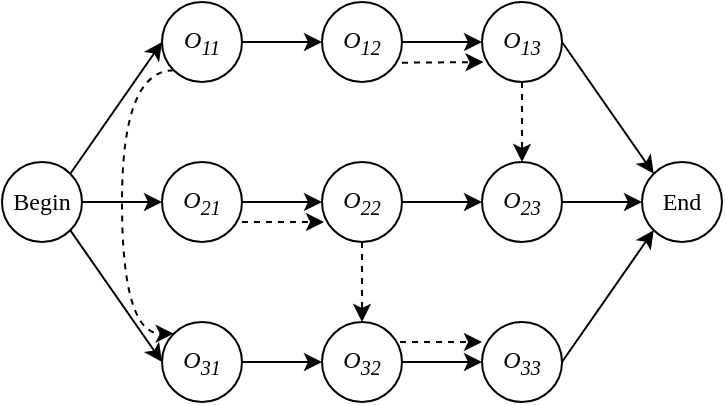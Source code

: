 <mxfile version="26.1.1">
  <diagram name="第 1 页" id="Urc2llfQ-ILxeCcKMetX">
    <mxGraphModel dx="736" dy="393" grid="1" gridSize="10" guides="1" tooltips="1" connect="1" arrows="1" fold="1" page="1" pageScale="1" pageWidth="827" pageHeight="1169" math="0" shadow="0">
      <root>
        <mxCell id="0" />
        <mxCell id="1" parent="0" />
        <mxCell id="CybonjJb96y1J8fXGVxk-24" style="edgeStyle=orthogonalEdgeStyle;rounded=0;orthogonalLoop=1;jettySize=auto;html=1;exitX=1;exitY=0.5;exitDx=0;exitDy=0;entryX=0;entryY=0.5;entryDx=0;entryDy=0;fontStyle=2" edge="1" parent="1" source="CybonjJb96y1J8fXGVxk-1" target="CybonjJb96y1J8fXGVxk-14">
          <mxGeometry relative="1" as="geometry" />
        </mxCell>
        <mxCell id="CybonjJb96y1J8fXGVxk-44" style="edgeStyle=orthogonalEdgeStyle;rounded=0;orthogonalLoop=1;jettySize=auto;html=1;exitX=0;exitY=1;exitDx=0;exitDy=0;entryX=0;entryY=0;entryDx=0;entryDy=0;dashed=1;curved=1;" edge="1" parent="1" source="CybonjJb96y1J8fXGVxk-1" target="CybonjJb96y1J8fXGVxk-19">
          <mxGeometry relative="1" as="geometry">
            <Array as="points">
              <mxPoint x="220" y="274" />
              <mxPoint x="220" y="406" />
            </Array>
          </mxGeometry>
        </mxCell>
        <mxCell id="CybonjJb96y1J8fXGVxk-1" value="O&lt;sub&gt;11&lt;/sub&gt;" style="ellipse;whiteSpace=wrap;html=1;aspect=fixed;fontFamily=Times New Roman;fontStyle=2" vertex="1" parent="1">
          <mxGeometry x="240" y="240" width="40" height="40" as="geometry" />
        </mxCell>
        <mxCell id="CybonjJb96y1J8fXGVxk-35" style="rounded=0;orthogonalLoop=1;jettySize=auto;html=1;exitX=1;exitY=0.5;exitDx=0;exitDy=0;entryX=0;entryY=0;entryDx=0;entryDy=0;" edge="1" parent="1" source="CybonjJb96y1J8fXGVxk-13" target="CybonjJb96y1J8fXGVxk-22">
          <mxGeometry relative="1" as="geometry" />
        </mxCell>
        <mxCell id="CybonjJb96y1J8fXGVxk-40" style="edgeStyle=orthogonalEdgeStyle;rounded=0;orthogonalLoop=1;jettySize=auto;html=1;exitX=0.5;exitY=1;exitDx=0;exitDy=0;entryX=0.5;entryY=0;entryDx=0;entryDy=0;dashed=1;fontStyle=2" edge="1" parent="1" source="CybonjJb96y1J8fXGVxk-13" target="CybonjJb96y1J8fXGVxk-17">
          <mxGeometry relative="1" as="geometry" />
        </mxCell>
        <mxCell id="CybonjJb96y1J8fXGVxk-13" value="O&lt;sub&gt;13&lt;/sub&gt;" style="ellipse;whiteSpace=wrap;html=1;aspect=fixed;fontFamily=Times New Roman;fontStyle=2" vertex="1" parent="1">
          <mxGeometry x="400" y="240" width="40" height="40" as="geometry" />
        </mxCell>
        <mxCell id="CybonjJb96y1J8fXGVxk-26" style="edgeStyle=orthogonalEdgeStyle;rounded=0;orthogonalLoop=1;jettySize=auto;html=1;exitX=1;exitY=0.5;exitDx=0;exitDy=0;entryX=0;entryY=0.5;entryDx=0;entryDy=0;fontStyle=2" edge="1" parent="1" source="CybonjJb96y1J8fXGVxk-14" target="CybonjJb96y1J8fXGVxk-13">
          <mxGeometry relative="1" as="geometry" />
        </mxCell>
        <mxCell id="CybonjJb96y1J8fXGVxk-14" value="O&lt;sub&gt;12&lt;/sub&gt;" style="ellipse;whiteSpace=wrap;html=1;aspect=fixed;fontFamily=Times New Roman;fontStyle=2" vertex="1" parent="1">
          <mxGeometry x="320" y="240" width="40" height="40" as="geometry" />
        </mxCell>
        <mxCell id="CybonjJb96y1J8fXGVxk-27" style="edgeStyle=orthogonalEdgeStyle;rounded=0;orthogonalLoop=1;jettySize=auto;html=1;exitX=1;exitY=0.5;exitDx=0;exitDy=0;entryX=0;entryY=0.5;entryDx=0;entryDy=0;fontStyle=2" edge="1" parent="1" source="CybonjJb96y1J8fXGVxk-16" target="CybonjJb96y1J8fXGVxk-18">
          <mxGeometry relative="1" as="geometry" />
        </mxCell>
        <mxCell id="CybonjJb96y1J8fXGVxk-16" value="O&lt;sub&gt;21&lt;/sub&gt;" style="ellipse;whiteSpace=wrap;html=1;aspect=fixed;fontFamily=Times New Roman;fontStyle=2" vertex="1" parent="1">
          <mxGeometry x="240" y="320" width="40" height="40" as="geometry" />
        </mxCell>
        <mxCell id="CybonjJb96y1J8fXGVxk-36" style="rounded=0;orthogonalLoop=1;jettySize=auto;html=1;exitX=1;exitY=0.5;exitDx=0;exitDy=0;entryX=0;entryY=0.5;entryDx=0;entryDy=0;" edge="1" parent="1" source="CybonjJb96y1J8fXGVxk-17" target="CybonjJb96y1J8fXGVxk-22">
          <mxGeometry relative="1" as="geometry" />
        </mxCell>
        <mxCell id="CybonjJb96y1J8fXGVxk-17" value="O&lt;sub&gt;23&lt;/sub&gt;" style="ellipse;whiteSpace=wrap;html=1;aspect=fixed;fontFamily=Times New Roman;fontStyle=2" vertex="1" parent="1">
          <mxGeometry x="400" y="320" width="40" height="40" as="geometry" />
        </mxCell>
        <mxCell id="CybonjJb96y1J8fXGVxk-28" style="edgeStyle=orthogonalEdgeStyle;rounded=0;orthogonalLoop=1;jettySize=auto;html=1;exitX=1;exitY=0.5;exitDx=0;exitDy=0;entryX=0;entryY=0.5;entryDx=0;entryDy=0;fontStyle=2" edge="1" parent="1" source="CybonjJb96y1J8fXGVxk-18" target="CybonjJb96y1J8fXGVxk-17">
          <mxGeometry relative="1" as="geometry" />
        </mxCell>
        <mxCell id="CybonjJb96y1J8fXGVxk-42" style="edgeStyle=orthogonalEdgeStyle;rounded=0;orthogonalLoop=1;jettySize=auto;html=1;exitX=0.5;exitY=1;exitDx=0;exitDy=0;entryX=0.5;entryY=0;entryDx=0;entryDy=0;dashed=1;fontStyle=2" edge="1" parent="1" source="CybonjJb96y1J8fXGVxk-18" target="CybonjJb96y1J8fXGVxk-21">
          <mxGeometry relative="1" as="geometry" />
        </mxCell>
        <mxCell id="CybonjJb96y1J8fXGVxk-18" value="O&lt;sub&gt;22&lt;/sub&gt;" style="ellipse;whiteSpace=wrap;html=1;aspect=fixed;fontFamily=Times New Roman;fontStyle=2" vertex="1" parent="1">
          <mxGeometry x="320" y="320" width="40" height="40" as="geometry" />
        </mxCell>
        <mxCell id="CybonjJb96y1J8fXGVxk-29" style="edgeStyle=orthogonalEdgeStyle;rounded=0;orthogonalLoop=1;jettySize=auto;html=1;exitX=1;exitY=0.5;exitDx=0;exitDy=0;entryX=0;entryY=0.5;entryDx=0;entryDy=0;fontStyle=2" edge="1" parent="1" source="CybonjJb96y1J8fXGVxk-19" target="CybonjJb96y1J8fXGVxk-21">
          <mxGeometry relative="1" as="geometry" />
        </mxCell>
        <mxCell id="CybonjJb96y1J8fXGVxk-19" value="O&lt;sub&gt;31&lt;/sub&gt;" style="ellipse;whiteSpace=wrap;html=1;aspect=fixed;fontFamily=Times New Roman;fontStyle=2" vertex="1" parent="1">
          <mxGeometry x="240" y="400" width="40" height="40" as="geometry" />
        </mxCell>
        <mxCell id="CybonjJb96y1J8fXGVxk-37" style="rounded=0;orthogonalLoop=1;jettySize=auto;html=1;exitX=1;exitY=0.5;exitDx=0;exitDy=0;entryX=0;entryY=1;entryDx=0;entryDy=0;" edge="1" parent="1" source="CybonjJb96y1J8fXGVxk-20" target="CybonjJb96y1J8fXGVxk-22">
          <mxGeometry relative="1" as="geometry" />
        </mxCell>
        <mxCell id="CybonjJb96y1J8fXGVxk-20" value="O&lt;sub&gt;33&lt;/sub&gt;" style="ellipse;whiteSpace=wrap;html=1;aspect=fixed;fontFamily=Times New Roman;fontStyle=2" vertex="1" parent="1">
          <mxGeometry x="400" y="400" width="40" height="40" as="geometry" />
        </mxCell>
        <mxCell id="CybonjJb96y1J8fXGVxk-31" style="edgeStyle=orthogonalEdgeStyle;rounded=0;orthogonalLoop=1;jettySize=auto;html=1;exitX=1;exitY=0.5;exitDx=0;exitDy=0;entryX=0;entryY=0.5;entryDx=0;entryDy=0;fontStyle=2" edge="1" parent="1" source="CybonjJb96y1J8fXGVxk-21" target="CybonjJb96y1J8fXGVxk-20">
          <mxGeometry relative="1" as="geometry" />
        </mxCell>
        <mxCell id="CybonjJb96y1J8fXGVxk-21" value="O&lt;sub&gt;32&lt;/sub&gt;" style="ellipse;whiteSpace=wrap;html=1;aspect=fixed;fontFamily=Times New Roman;fontStyle=2" vertex="1" parent="1">
          <mxGeometry x="320" y="400" width="40" height="40" as="geometry" />
        </mxCell>
        <mxCell id="CybonjJb96y1J8fXGVxk-22" value="End" style="ellipse;whiteSpace=wrap;html=1;aspect=fixed;fontFamily=Times New Roman;" vertex="1" parent="1">
          <mxGeometry x="480" y="320" width="40" height="40" as="geometry" />
        </mxCell>
        <mxCell id="CybonjJb96y1J8fXGVxk-32" style="rounded=0;orthogonalLoop=1;jettySize=auto;html=1;exitX=1;exitY=0;exitDx=0;exitDy=0;entryX=0;entryY=0.5;entryDx=0;entryDy=0;" edge="1" parent="1" source="CybonjJb96y1J8fXGVxk-23" target="CybonjJb96y1J8fXGVxk-1">
          <mxGeometry relative="1" as="geometry" />
        </mxCell>
        <mxCell id="CybonjJb96y1J8fXGVxk-33" style="edgeStyle=orthogonalEdgeStyle;rounded=0;orthogonalLoop=1;jettySize=auto;html=1;exitX=1;exitY=0.5;exitDx=0;exitDy=0;entryX=0;entryY=0.5;entryDx=0;entryDy=0;" edge="1" parent="1" source="CybonjJb96y1J8fXGVxk-23" target="CybonjJb96y1J8fXGVxk-16">
          <mxGeometry relative="1" as="geometry" />
        </mxCell>
        <mxCell id="CybonjJb96y1J8fXGVxk-34" style="rounded=0;orthogonalLoop=1;jettySize=auto;html=1;exitX=1;exitY=1;exitDx=0;exitDy=0;entryX=0;entryY=0.5;entryDx=0;entryDy=0;" edge="1" parent="1" source="CybonjJb96y1J8fXGVxk-23" target="CybonjJb96y1J8fXGVxk-19">
          <mxGeometry relative="1" as="geometry" />
        </mxCell>
        <mxCell id="CybonjJb96y1J8fXGVxk-23" value="Begin" style="ellipse;whiteSpace=wrap;html=1;aspect=fixed;fontFamily=Times New Roman;" vertex="1" parent="1">
          <mxGeometry x="160" y="320" width="40" height="40" as="geometry" />
        </mxCell>
        <mxCell id="CybonjJb96y1J8fXGVxk-39" style="rounded=0;orthogonalLoop=1;jettySize=auto;html=1;exitX=0.983;exitY=0.656;exitDx=0;exitDy=0;entryX=0.002;entryY=0.647;entryDx=0;entryDy=0;exitPerimeter=0;entryPerimeter=0;dashed=1;fontStyle=2" edge="1" parent="1">
          <mxGeometry relative="1" as="geometry">
            <mxPoint x="360.0" y="270.36" as="sourcePoint" />
            <mxPoint x="400.76" y="270.0" as="targetPoint" />
          </mxGeometry>
        </mxCell>
        <mxCell id="CybonjJb96y1J8fXGVxk-41" style="rounded=0;orthogonalLoop=1;jettySize=auto;html=1;exitX=0.983;exitY=0.656;exitDx=0;exitDy=0;entryX=0.002;entryY=0.647;entryDx=0;entryDy=0;exitPerimeter=0;entryPerimeter=0;dashed=1;fontStyle=2" edge="1" parent="1">
          <mxGeometry relative="1" as="geometry">
            <mxPoint x="280" y="350" as="sourcePoint" />
            <mxPoint x="321" y="350" as="targetPoint" />
          </mxGeometry>
        </mxCell>
        <mxCell id="CybonjJb96y1J8fXGVxk-43" style="rounded=0;orthogonalLoop=1;jettySize=auto;html=1;exitX=0.983;exitY=0.656;exitDx=0;exitDy=0;entryX=0.002;entryY=0.647;entryDx=0;entryDy=0;exitPerimeter=0;entryPerimeter=0;dashed=1;fontStyle=2" edge="1" parent="1">
          <mxGeometry relative="1" as="geometry">
            <mxPoint x="359" y="410" as="sourcePoint" />
            <mxPoint x="400" y="410" as="targetPoint" />
          </mxGeometry>
        </mxCell>
      </root>
    </mxGraphModel>
  </diagram>
</mxfile>
